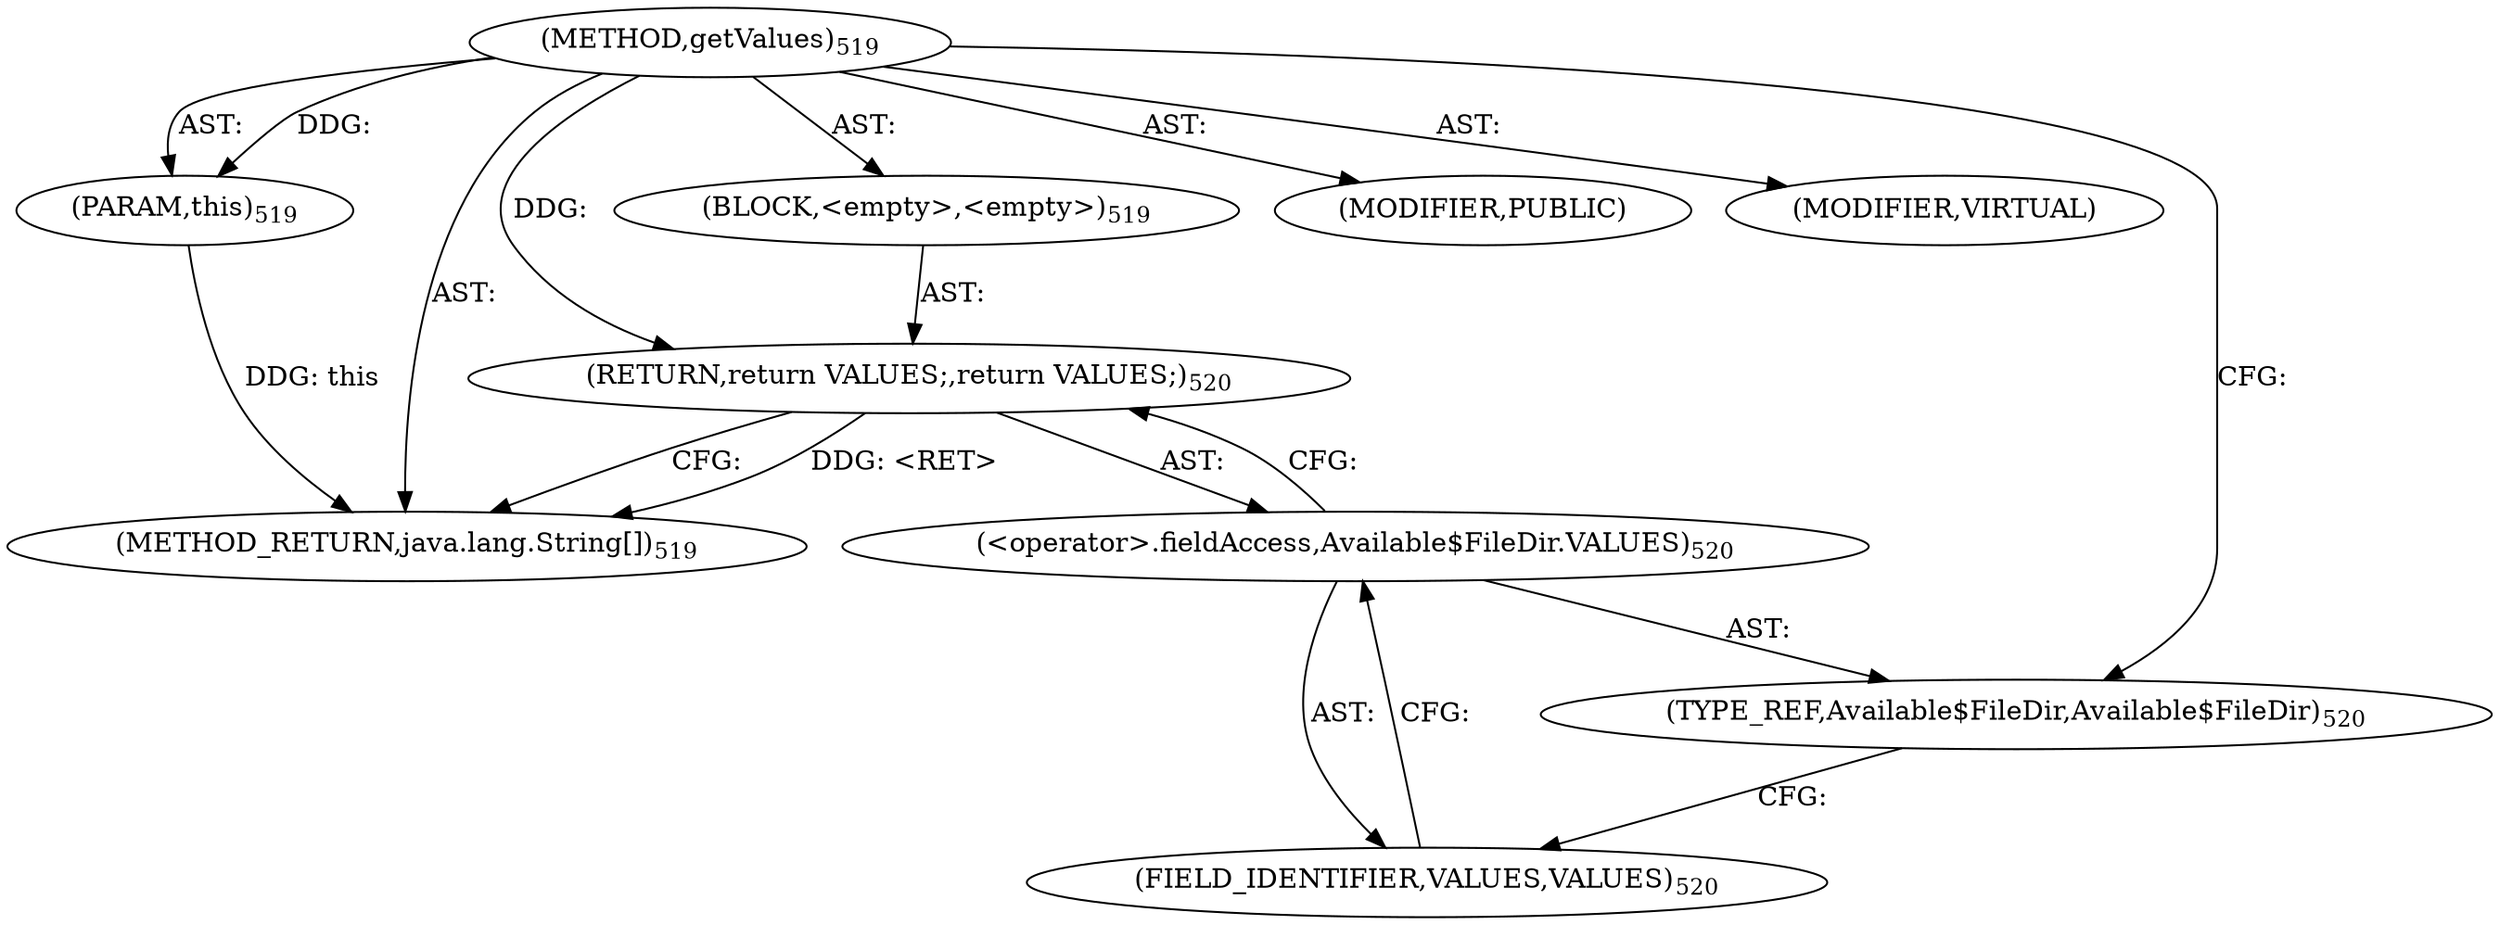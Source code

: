 digraph "getValues" {  
"111669149715" [label = <(METHOD,getValues)<SUB>519</SUB>> ]
"115964117028" [label = <(PARAM,this)<SUB>519</SUB>> ]
"25769803866" [label = <(BLOCK,&lt;empty&gt;,&lt;empty&gt;)<SUB>519</SUB>> ]
"146028888093" [label = <(RETURN,return VALUES;,return VALUES;)<SUB>520</SUB>> ]
"30064771427" [label = <(&lt;operator&gt;.fieldAccess,Available$FileDir.VALUES)<SUB>520</SUB>> ]
"180388626432" [label = <(TYPE_REF,Available$FileDir,Available$FileDir)<SUB>520</SUB>> ]
"55834574947" [label = <(FIELD_IDENTIFIER,VALUES,VALUES)<SUB>520</SUB>> ]
"133143986227" [label = <(MODIFIER,PUBLIC)> ]
"133143986228" [label = <(MODIFIER,VIRTUAL)> ]
"128849018899" [label = <(METHOD_RETURN,java.lang.String[])<SUB>519</SUB>> ]
  "111669149715" -> "115964117028"  [ label = "AST: "] 
  "111669149715" -> "25769803866"  [ label = "AST: "] 
  "111669149715" -> "133143986227"  [ label = "AST: "] 
  "111669149715" -> "133143986228"  [ label = "AST: "] 
  "111669149715" -> "128849018899"  [ label = "AST: "] 
  "25769803866" -> "146028888093"  [ label = "AST: "] 
  "146028888093" -> "30064771427"  [ label = "AST: "] 
  "30064771427" -> "180388626432"  [ label = "AST: "] 
  "30064771427" -> "55834574947"  [ label = "AST: "] 
  "146028888093" -> "128849018899"  [ label = "CFG: "] 
  "30064771427" -> "146028888093"  [ label = "CFG: "] 
  "180388626432" -> "55834574947"  [ label = "CFG: "] 
  "55834574947" -> "30064771427"  [ label = "CFG: "] 
  "111669149715" -> "180388626432"  [ label = "CFG: "] 
  "146028888093" -> "128849018899"  [ label = "DDG: &lt;RET&gt;"] 
  "115964117028" -> "128849018899"  [ label = "DDG: this"] 
  "111669149715" -> "115964117028"  [ label = "DDG: "] 
  "111669149715" -> "146028888093"  [ label = "DDG: "] 
}
